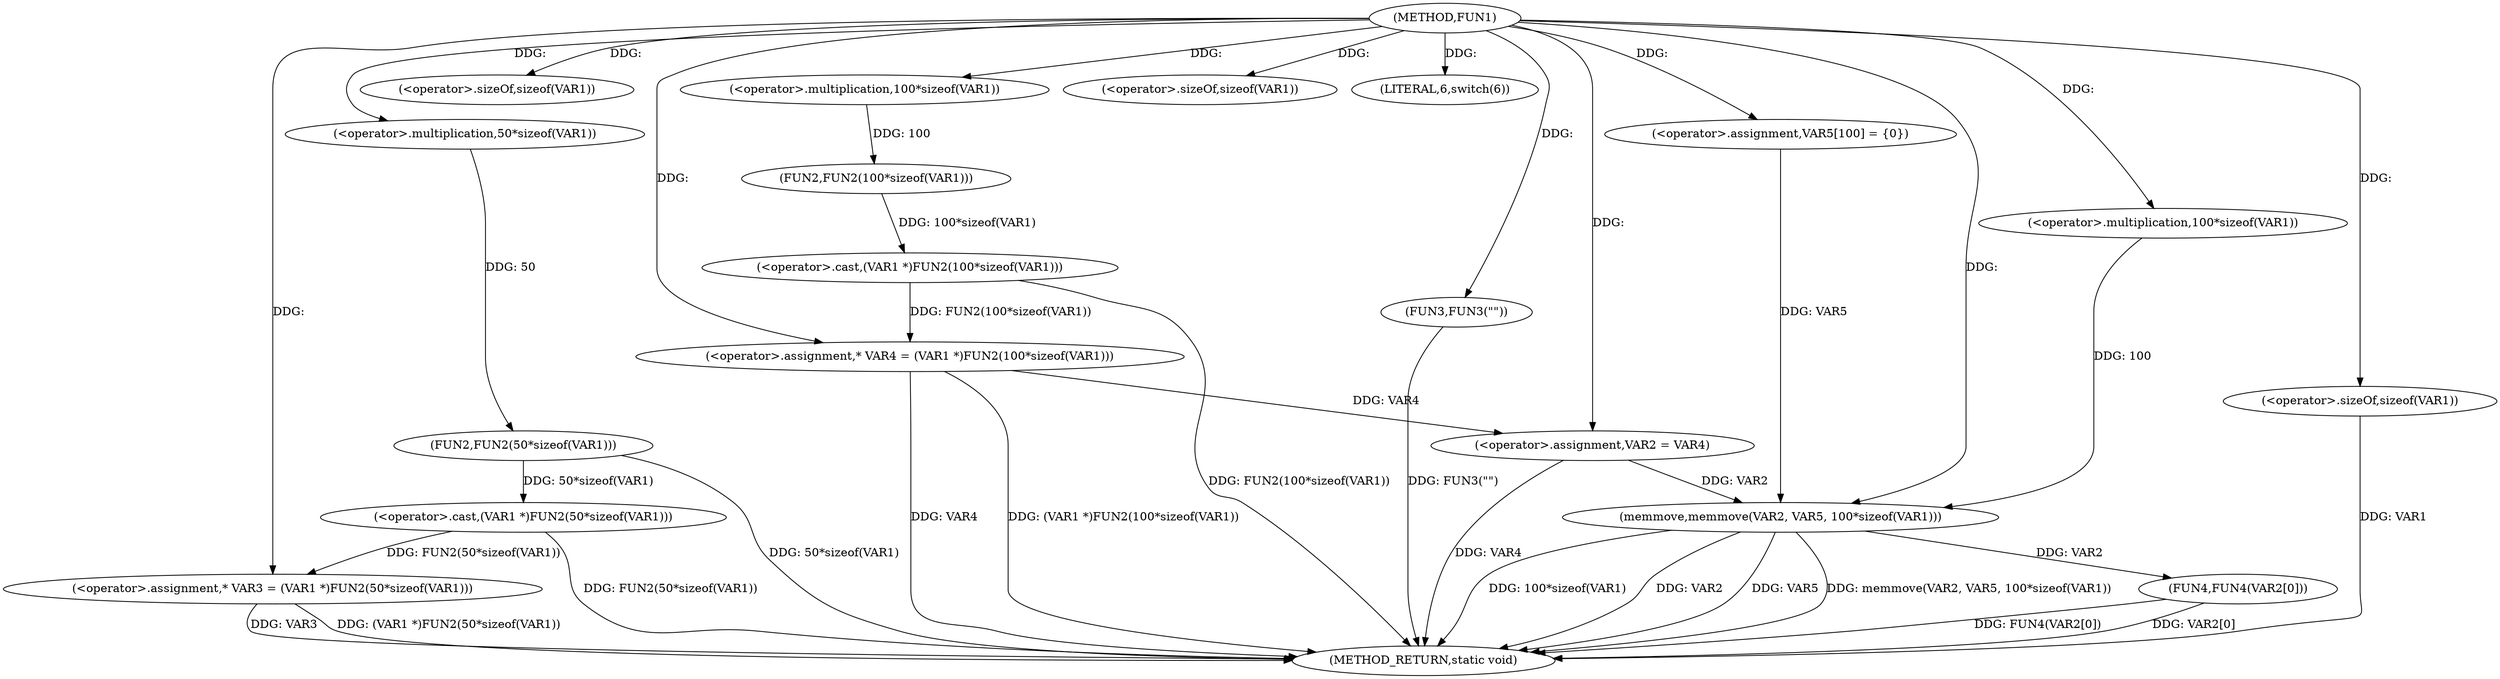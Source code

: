 digraph FUN1 {  
"1000100" [label = "(METHOD,FUN1)" ]
"1000150" [label = "(METHOD_RETURN,static void)" ]
"1000104" [label = "(<operator>.assignment,* VAR3 = (VAR1 *)FUN2(50*sizeof(VAR1)))" ]
"1000106" [label = "(<operator>.cast,(VAR1 *)FUN2(50*sizeof(VAR1)))" ]
"1000108" [label = "(FUN2,FUN2(50*sizeof(VAR1)))" ]
"1000109" [label = "(<operator>.multiplication,50*sizeof(VAR1))" ]
"1000111" [label = "(<operator>.sizeOf,sizeof(VAR1))" ]
"1000114" [label = "(<operator>.assignment,* VAR4 = (VAR1 *)FUN2(100*sizeof(VAR1)))" ]
"1000116" [label = "(<operator>.cast,(VAR1 *)FUN2(100*sizeof(VAR1)))" ]
"1000118" [label = "(FUN2,FUN2(100*sizeof(VAR1)))" ]
"1000119" [label = "(<operator>.multiplication,100*sizeof(VAR1))" ]
"1000121" [label = "(<operator>.sizeOf,sizeof(VAR1))" ]
"1000124" [label = "(LITERAL,6,switch(6))" ]
"1000127" [label = "(<operator>.assignment,VAR2 = VAR4)" ]
"1000132" [label = "(FUN3,FUN3(\"\"))" ]
"1000137" [label = "(<operator>.assignment,VAR5[100] = {0})" ]
"1000139" [label = "(memmove,memmove(VAR2, VAR5, 100*sizeof(VAR1)))" ]
"1000142" [label = "(<operator>.multiplication,100*sizeof(VAR1))" ]
"1000144" [label = "(<operator>.sizeOf,sizeof(VAR1))" ]
"1000146" [label = "(FUN4,FUN4(VAR2[0]))" ]
  "1000139" -> "1000150"  [ label = "DDG: 100*sizeof(VAR1)"] 
  "1000106" -> "1000150"  [ label = "DDG: FUN2(50*sizeof(VAR1))"] 
  "1000104" -> "1000150"  [ label = "DDG: VAR3"] 
  "1000139" -> "1000150"  [ label = "DDG: VAR2"] 
  "1000114" -> "1000150"  [ label = "DDG: VAR4"] 
  "1000116" -> "1000150"  [ label = "DDG: FUN2(100*sizeof(VAR1))"] 
  "1000144" -> "1000150"  [ label = "DDG: VAR1"] 
  "1000146" -> "1000150"  [ label = "DDG: FUN4(VAR2[0])"] 
  "1000132" -> "1000150"  [ label = "DDG: FUN3(\"\")"] 
  "1000139" -> "1000150"  [ label = "DDG: VAR5"] 
  "1000139" -> "1000150"  [ label = "DDG: memmove(VAR2, VAR5, 100*sizeof(VAR1))"] 
  "1000127" -> "1000150"  [ label = "DDG: VAR4"] 
  "1000146" -> "1000150"  [ label = "DDG: VAR2[0]"] 
  "1000114" -> "1000150"  [ label = "DDG: (VAR1 *)FUN2(100*sizeof(VAR1))"] 
  "1000104" -> "1000150"  [ label = "DDG: (VAR1 *)FUN2(50*sizeof(VAR1))"] 
  "1000108" -> "1000150"  [ label = "DDG: 50*sizeof(VAR1)"] 
  "1000106" -> "1000104"  [ label = "DDG: FUN2(50*sizeof(VAR1))"] 
  "1000100" -> "1000104"  [ label = "DDG: "] 
  "1000108" -> "1000106"  [ label = "DDG: 50*sizeof(VAR1)"] 
  "1000109" -> "1000108"  [ label = "DDG: 50"] 
  "1000100" -> "1000109"  [ label = "DDG: "] 
  "1000100" -> "1000111"  [ label = "DDG: "] 
  "1000116" -> "1000114"  [ label = "DDG: FUN2(100*sizeof(VAR1))"] 
  "1000100" -> "1000114"  [ label = "DDG: "] 
  "1000118" -> "1000116"  [ label = "DDG: 100*sizeof(VAR1)"] 
  "1000119" -> "1000118"  [ label = "DDG: 100"] 
  "1000100" -> "1000119"  [ label = "DDG: "] 
  "1000100" -> "1000121"  [ label = "DDG: "] 
  "1000100" -> "1000124"  [ label = "DDG: "] 
  "1000114" -> "1000127"  [ label = "DDG: VAR4"] 
  "1000100" -> "1000127"  [ label = "DDG: "] 
  "1000100" -> "1000132"  [ label = "DDG: "] 
  "1000100" -> "1000137"  [ label = "DDG: "] 
  "1000127" -> "1000139"  [ label = "DDG: VAR2"] 
  "1000100" -> "1000139"  [ label = "DDG: "] 
  "1000137" -> "1000139"  [ label = "DDG: VAR5"] 
  "1000142" -> "1000139"  [ label = "DDG: 100"] 
  "1000100" -> "1000142"  [ label = "DDG: "] 
  "1000100" -> "1000144"  [ label = "DDG: "] 
  "1000139" -> "1000146"  [ label = "DDG: VAR2"] 
}

